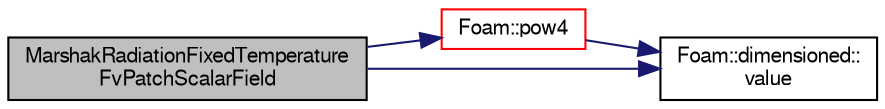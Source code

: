 digraph "MarshakRadiationFixedTemperatureFvPatchScalarField"
{
  bgcolor="transparent";
  edge [fontname="FreeSans",fontsize="10",labelfontname="FreeSans",labelfontsize="10"];
  node [fontname="FreeSans",fontsize="10",shape=record];
  rankdir="LR";
  Node1 [label="MarshakRadiationFixedTemperature\lFvPatchScalarField",height=0.2,width=0.4,color="black", fillcolor="grey75", style="filled" fontcolor="black"];
  Node1 -> Node2 [color="midnightblue",fontsize="10",style="solid",fontname="FreeSans"];
  Node2 [label="Foam::pow4",height=0.2,width=0.4,color="red",URL="$a10237.html#aa0ae321d4861170e35fbb938636a4f40"];
  Node2 -> Node3 [color="midnightblue",fontsize="10",style="solid",fontname="FreeSans"];
  Node3 [label="Foam::dimensioned::\lvalue",height=0.2,width=0.4,color="black",URL="$a00510.html#a080d3824651cfcf52f72acceec615aaa",tooltip="Return const reference to value. "];
  Node1 -> Node3 [color="midnightblue",fontsize="10",style="solid",fontname="FreeSans"];
}
